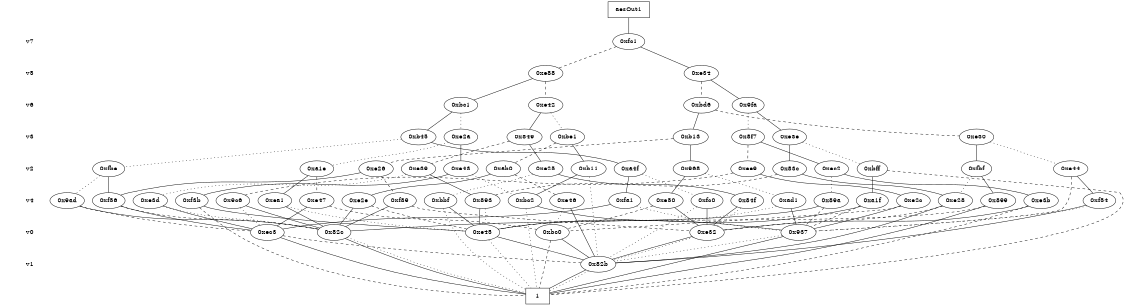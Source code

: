 digraph "DD" {
size = "7.5,10"
center = true;
edge [dir = none];
{ node [shape = plaintext];
  edge [style = invis];
  "CONST NODES" [style = invis];
" v7 " -> " v5 " -> " v6 " -> " v3 " -> " v2 " -> " v4 " -> " v0 " -> " v1 " -> "CONST NODES"; 
}
{ rank = same; node [shape = box]; edge [style = invis];
"  aesOut1  "; }
{ rank = same; " v7 ";
"0xfc1";
}
{ rank = same; " v5 ";
"0xe88";
"0xe34";
}
{ rank = same; " v6 ";
"0x9fa";
"0xbd6";
"0xe42";
"0xbc1";
}
{ rank = same; " v3 ";
"0x849";
"0xe30";
"0xe3e";
"0xb45";
"0xb13";
"0x8f7";
"0xbe1";
"0xe2a";
}
{ rank = same; " v2 ";
"0xab0";
"0xfbf";
"0xee9";
"0xe44";
"0x83c";
"0xa1e";
"0xe26";
"0xb11";
"0x968";
"0xbff";
"0xa4f";
"0xfbe";
"0xec2";
"0xe25";
"0xe43";
"0xe39";
}
{ rank = same; " v4 ";
"0xe2c";
"0xe3b";
"0xe3d";
"0xf56";
"0x89a";
"0xfc0";
"0x893";
"0xad1";
"0xbbf";
"0xf3b";
"0xbc2";
"0xfa1";
"0xf89";
"0xf54";
"0x899";
"0xe28";
"0xe47";
"0x84f";
"0x9c6";
"0x9ad";
"0xea1";
"0xe2e";
"0xe46";
"0xa1f";
"0xe50";
}
{ rank = same; " v0 ";
"0xe45";
"0xbc0";
"0xe32";
"0x82c";
"0x937";
"0xec3";
}
{ rank = same; " v1 ";
"0x82b";
}
{ rank = same; "CONST NODES";
{ node [shape = box]; "0x821";
}
}
"  aesOut1  " -> "0xfc1" [style = solid];
"0xfc1" -> "0xe34";
"0xfc1" -> "0xe88" [style = dashed];
"0xe88" -> "0xbc1";
"0xe88" -> "0xe42" [style = dashed];
"0xe34" -> "0x9fa";
"0xe34" -> "0xbd6" [style = dashed];
"0x9fa" -> "0xe3e";
"0x9fa" -> "0x8f7" [style = dotted];
"0xbd6" -> "0xb13";
"0xbd6" -> "0xe30" [style = dashed];
"0xe42" -> "0x849";
"0xe42" -> "0xbe1" [style = dotted];
"0xbc1" -> "0xb45";
"0xbc1" -> "0xe2a" [style = dotted];
"0x849" -> "0xe25";
"0x849" -> "0xe39" [style = dashed];
"0xe30" -> "0xfbf";
"0xe30" -> "0xe44" [style = dotted];
"0xe3e" -> "0x83c";
"0xe3e" -> "0xbff" [style = dotted];
"0xb45" -> "0xa4f";
"0xb45" -> "0xfbe" [style = dotted];
"0xb13" -> "0x968";
"0xb13" -> "0xe26" [style = dashed];
"0x8f7" -> "0xec2";
"0x8f7" -> "0xee9" [style = dashed];
"0xbe1" -> "0xb11";
"0xbe1" -> "0xab0" [style = dashed];
"0xe2a" -> "0xe43";
"0xe2a" -> "0xa1e" [style = dotted];
"0xab0" -> "0xe2e";
"0xab0" -> "0xe46" [style = dashed];
"0xfbf" -> "0x899";
"0xfbf" -> "0xe28" [style = dotted];
"0xee9" -> "0xe2c";
"0xee9" -> "0x9c6" [style = dashed];
"0xe44" -> "0xf54";
"0xe44" -> "0x937" [style = dashed];
"0x83c" -> "0xe28";
"0x83c" -> "0x893" [style = dashed];
"0xa1e" -> "0xea1";
"0xa1e" -> "0xe47" [style = dashed];
"0xe26" -> "0xf56";
"0xe26" -> "0xf89" [style = dashed];
"0xb11" -> "0xbc2";
"0xb11" -> "0x82b" [style = dotted];
"0x968" -> "0xe50";
"0x968" -> "0xad1" [style = dotted];
"0xbff" -> "0xa1f";
"0xbff" -> "0x821" [style = dashed];
"0xa4f" -> "0xfa1";
"0xa4f" -> "0xfc0" [style = dotted];
"0xfbe" -> "0xf56";
"0xfbe" -> "0x9ad" [style = dotted];
"0xec2" -> "0xe3b";
"0xec2" -> "0x89a" [style = dotted];
"0xe25" -> "0x84f";
"0xe25" -> "0xbbf" [style = dotted];
"0xe43" -> "0xf3b";
"0xe43" -> "0xbc2" [style = dotted];
"0xe39" -> "0x893";
"0xe39" -> "0xe3d" [style = dotted];
"0xe2c" -> "0x937";
"0xe2c" -> "0xbc0" [style = dashed];
"0xe3b" -> "0xe32";
"0xe3b" -> "0x821" [style = dashed];
"0xe3d" -> "0xec3";
"0xe3d" -> "0x82c" [style = dotted];
"0xf56" -> "0xec3";
"0xf56" -> "0x82c" [style = dashed];
"0x89a" -> "0x82c";
"0x89a" -> "0x937" [style = dashed];
"0xfc0" -> "0xe32";
"0xfc0" -> "0x82b" [style = dotted];
"0x893" -> "0xe45";
"0x893" -> "0xe45" [style = dotted];
"0xad1" -> "0x937";
"0xad1" -> "0xe45" [style = dotted];
"0xbbf" -> "0xe45";
"0xbbf" -> "0x821" [style = dotted];
"0xf3b" -> "0xe45";
"0xf3b" -> "0x821" [style = dashed];
"0xbc2" -> "0x937";
"0xbc2" -> "0x821" [style = dotted];
"0xfa1" -> "0xec3";
"0xfa1" -> "0x937" [style = dotted];
"0xf89" -> "0x82c";
"0xf89" -> "0xe32" [style = dashed];
"0xf54" -> "0x82b";
"0xf54" -> "0x937" [style = dotted];
"0x899" -> "0x821";
"0x899" -> "0xe45" [style = dashed];
"0xe28" -> "0x82b";
"0xe28" -> "0xe32" [style = dashed];
"0xe47" -> "0xec3";
"0xe47" -> "0xbc0" [style = dashed];
"0x84f" -> "0xe32";
"0x84f" -> "0xe32" [style = dotted];
"0x9c6" -> "0x82c";
"0x9c6" -> "0xec3" [style = dotted];
"0x9ad" -> "0x82c";
"0x9ad" -> "0xec3" [style = dashed];
"0xea1" -> "0x82c";
"0xea1" -> "0xe45" [style = dotted];
"0xe2e" -> "0x82c";
"0xe2e" -> "0xe45" [style = dashed];
"0xe46" -> "0x82b";
"0xe46" -> "0xbc0" [style = dotted];
"0xa1f" -> "0xe45";
"0xa1f" -> "0x937" [style = dashed];
"0xe50" -> "0xe32";
"0xe50" -> "0xbc0" [style = dashed];
"0xe45" -> "0x82b";
"0xe45" -> "0x821" [style = dotted];
"0xbc0" -> "0x82b";
"0xbc0" -> "0x821" [style = dashed];
"0xe32" -> "0x82b";
"0xe32" -> "0x82b" [style = dotted];
"0x82c" -> "0x821";
"0x82c" -> "0x821" [style = dotted];
"0x937" -> "0x821";
"0x937" -> "0x82b" [style = dotted];
"0xec3" -> "0x821";
"0xec3" -> "0x82b" [style = dashed];
"0x82b" -> "0x821";
"0x82b" -> "0x821" [style = dotted];
"0x821" [label = "1"];
}
